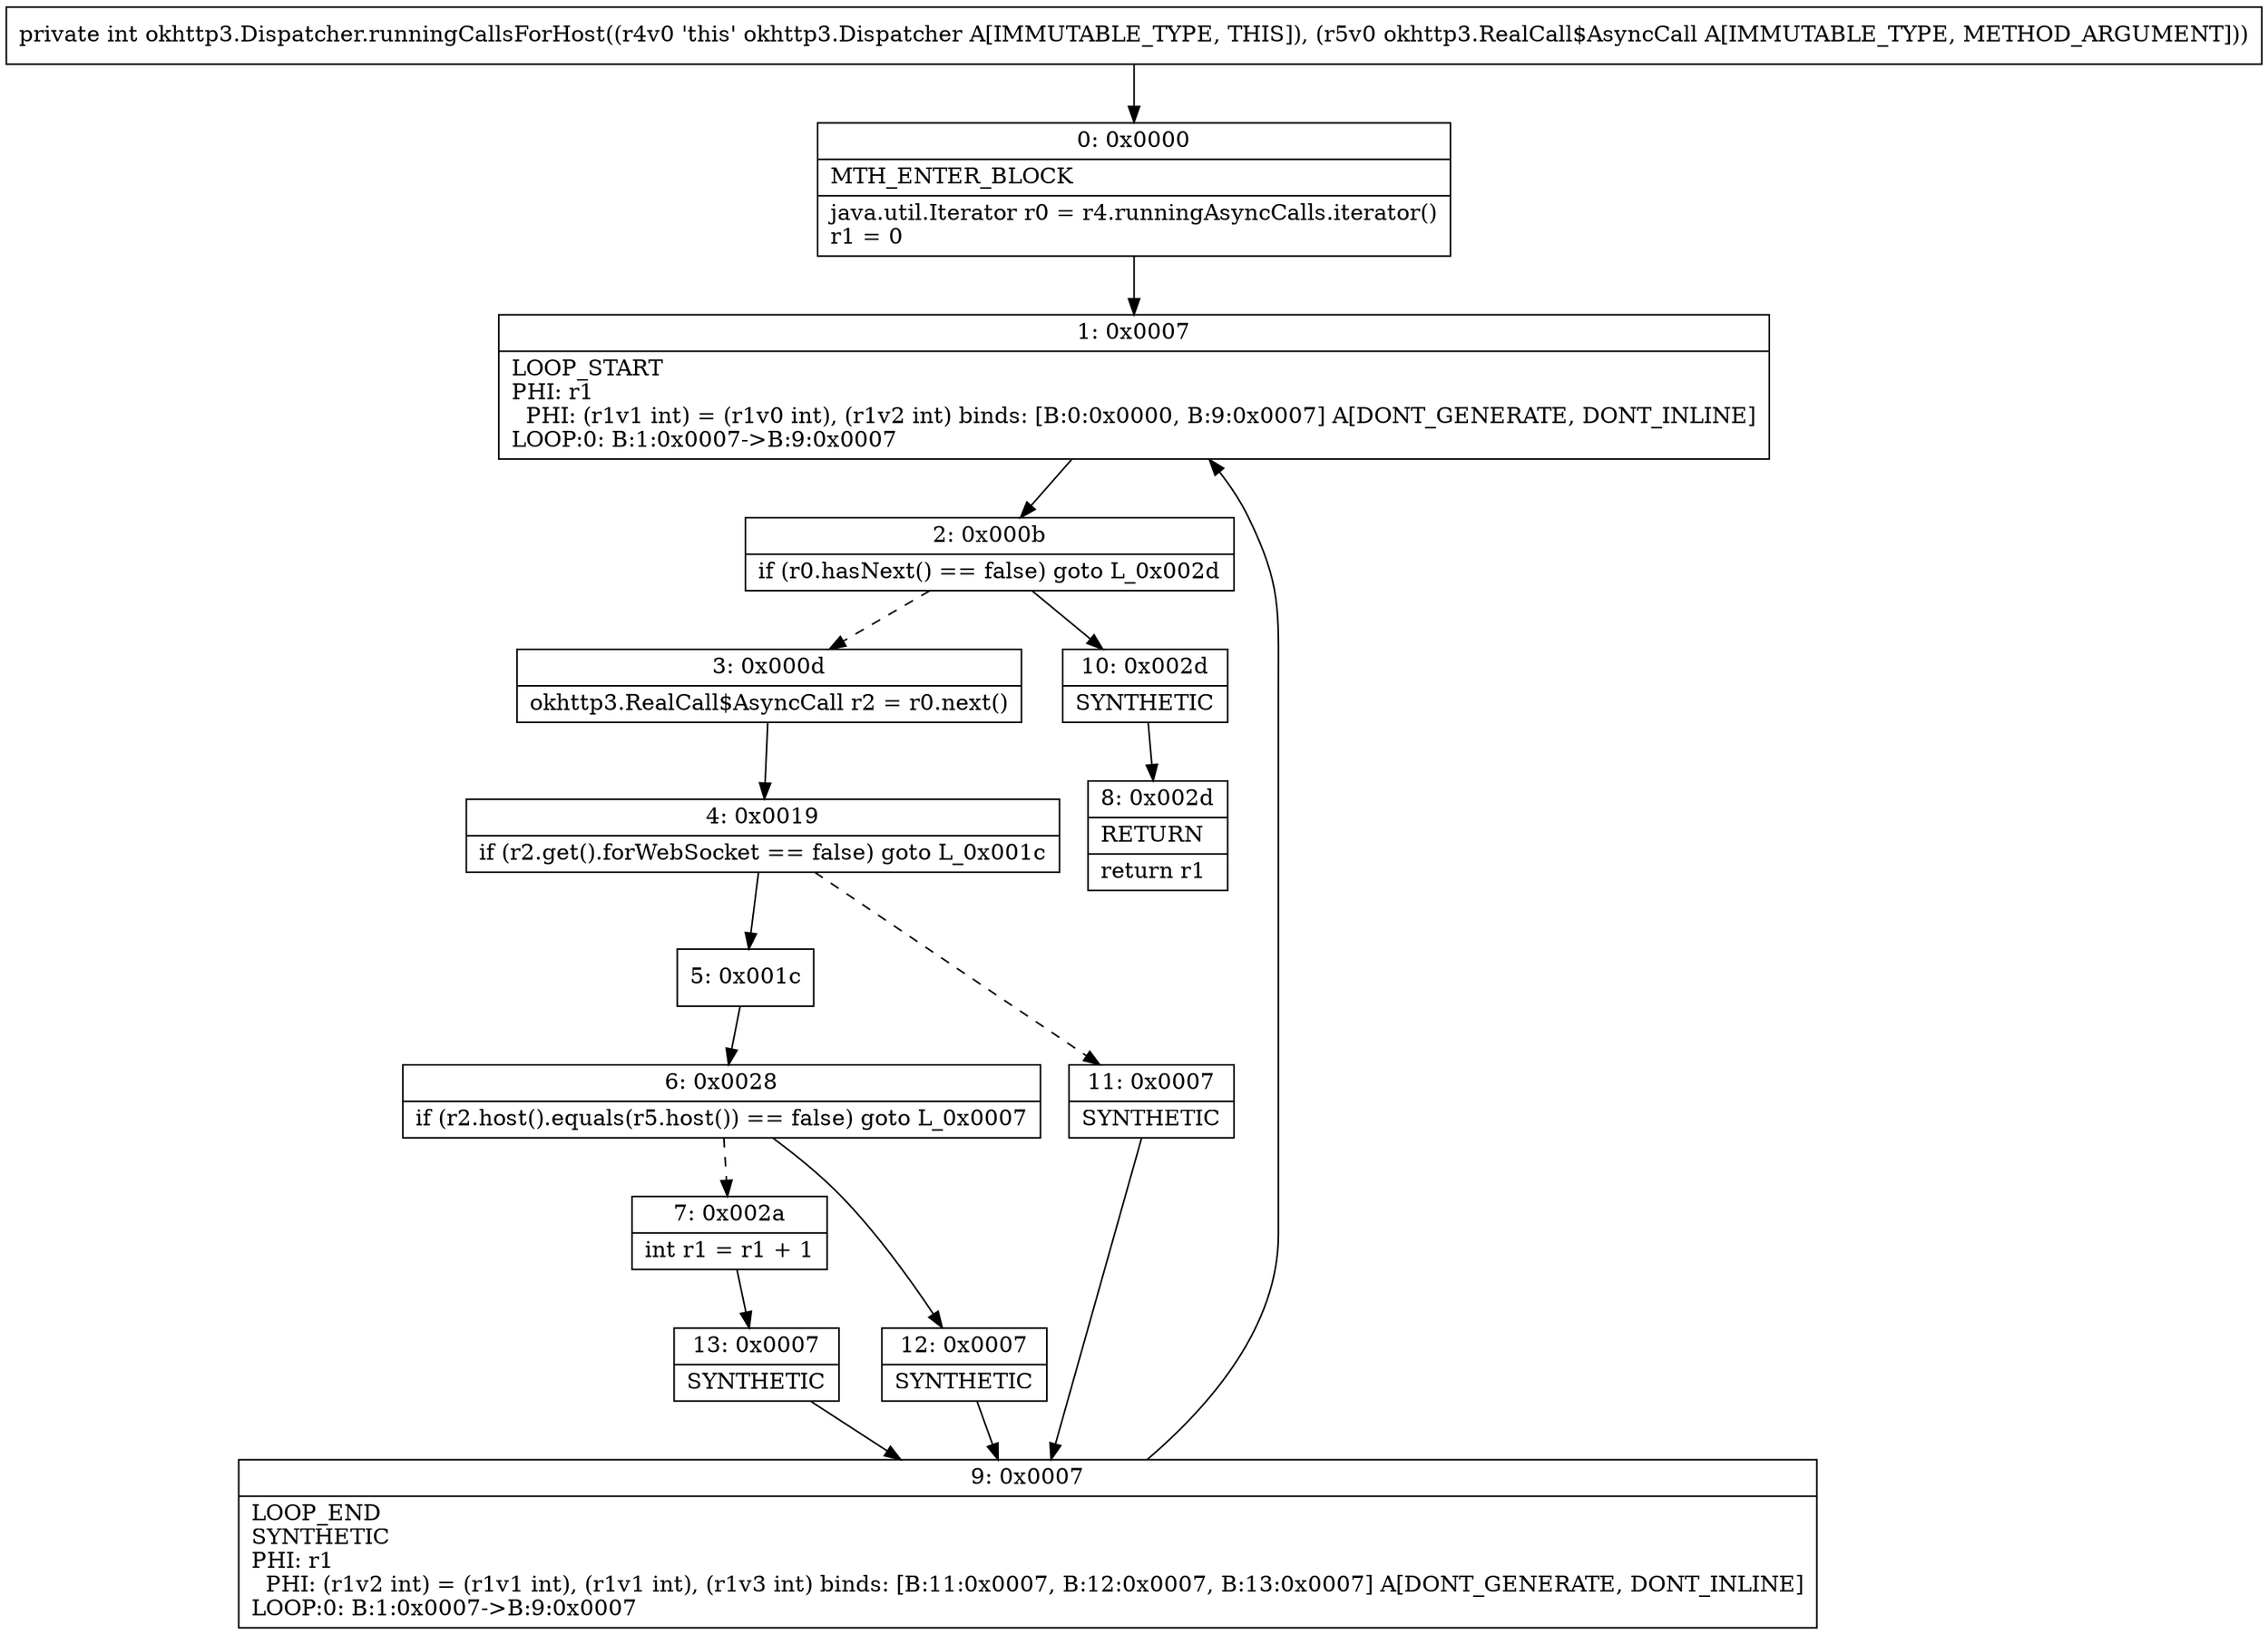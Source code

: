 digraph "CFG forokhttp3.Dispatcher.runningCallsForHost(Lokhttp3\/RealCall$AsyncCall;)I" {
Node_0 [shape=record,label="{0\:\ 0x0000|MTH_ENTER_BLOCK\l|java.util.Iterator r0 = r4.runningAsyncCalls.iterator()\lr1 = 0\l}"];
Node_1 [shape=record,label="{1\:\ 0x0007|LOOP_START\lPHI: r1 \l  PHI: (r1v1 int) = (r1v0 int), (r1v2 int) binds: [B:0:0x0000, B:9:0x0007] A[DONT_GENERATE, DONT_INLINE]\lLOOP:0: B:1:0x0007\-\>B:9:0x0007\l}"];
Node_2 [shape=record,label="{2\:\ 0x000b|if (r0.hasNext() == false) goto L_0x002d\l}"];
Node_3 [shape=record,label="{3\:\ 0x000d|okhttp3.RealCall$AsyncCall r2 = r0.next()\l}"];
Node_4 [shape=record,label="{4\:\ 0x0019|if (r2.get().forWebSocket == false) goto L_0x001c\l}"];
Node_5 [shape=record,label="{5\:\ 0x001c}"];
Node_6 [shape=record,label="{6\:\ 0x0028|if (r2.host().equals(r5.host()) == false) goto L_0x0007\l}"];
Node_7 [shape=record,label="{7\:\ 0x002a|int r1 = r1 + 1\l}"];
Node_8 [shape=record,label="{8\:\ 0x002d|RETURN\l|return r1\l}"];
Node_9 [shape=record,label="{9\:\ 0x0007|LOOP_END\lSYNTHETIC\lPHI: r1 \l  PHI: (r1v2 int) = (r1v1 int), (r1v1 int), (r1v3 int) binds: [B:11:0x0007, B:12:0x0007, B:13:0x0007] A[DONT_GENERATE, DONT_INLINE]\lLOOP:0: B:1:0x0007\-\>B:9:0x0007\l}"];
Node_10 [shape=record,label="{10\:\ 0x002d|SYNTHETIC\l}"];
Node_11 [shape=record,label="{11\:\ 0x0007|SYNTHETIC\l}"];
Node_12 [shape=record,label="{12\:\ 0x0007|SYNTHETIC\l}"];
Node_13 [shape=record,label="{13\:\ 0x0007|SYNTHETIC\l}"];
MethodNode[shape=record,label="{private int okhttp3.Dispatcher.runningCallsForHost((r4v0 'this' okhttp3.Dispatcher A[IMMUTABLE_TYPE, THIS]), (r5v0 okhttp3.RealCall$AsyncCall A[IMMUTABLE_TYPE, METHOD_ARGUMENT])) }"];
MethodNode -> Node_0;
Node_0 -> Node_1;
Node_1 -> Node_2;
Node_2 -> Node_3[style=dashed];
Node_2 -> Node_10;
Node_3 -> Node_4;
Node_4 -> Node_5;
Node_4 -> Node_11[style=dashed];
Node_5 -> Node_6;
Node_6 -> Node_7[style=dashed];
Node_6 -> Node_12;
Node_7 -> Node_13;
Node_9 -> Node_1;
Node_10 -> Node_8;
Node_11 -> Node_9;
Node_12 -> Node_9;
Node_13 -> Node_9;
}

